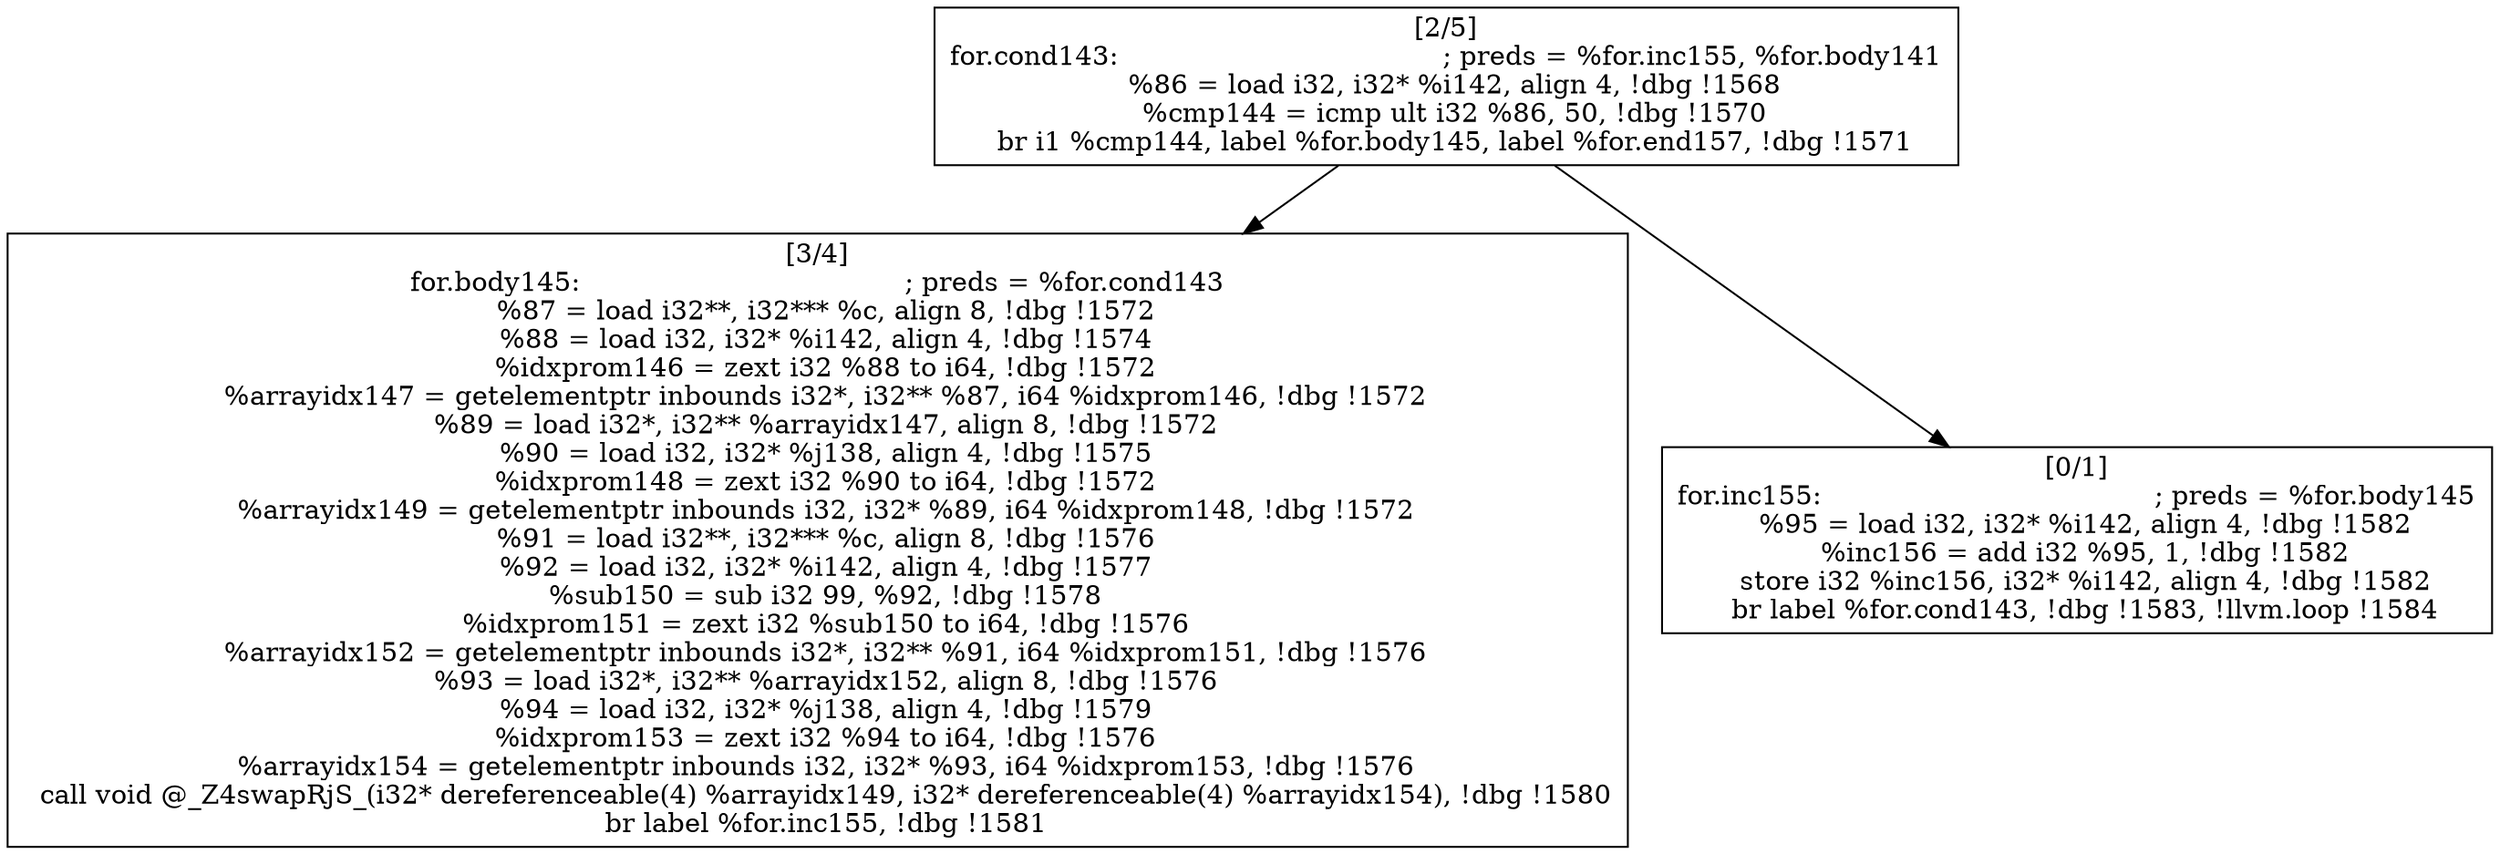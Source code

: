 
digraph G {


node1038 [label="[2/5]
for.cond143:                                      ; preds = %for.inc155, %for.body141
  %86 = load i32, i32* %i142, align 4, !dbg !1568
  %cmp144 = icmp ult i32 %86, 50, !dbg !1570
  br i1 %cmp144, label %for.body145, label %for.end157, !dbg !1571
",shape=rectangle ]
node1036 [label="[3/4]
for.body145:                                      ; preds = %for.cond143
  %87 = load i32**, i32*** %c, align 8, !dbg !1572
  %88 = load i32, i32* %i142, align 4, !dbg !1574
  %idxprom146 = zext i32 %88 to i64, !dbg !1572
  %arrayidx147 = getelementptr inbounds i32*, i32** %87, i64 %idxprom146, !dbg !1572
  %89 = load i32*, i32** %arrayidx147, align 8, !dbg !1572
  %90 = load i32, i32* %j138, align 4, !dbg !1575
  %idxprom148 = zext i32 %90 to i64, !dbg !1572
  %arrayidx149 = getelementptr inbounds i32, i32* %89, i64 %idxprom148, !dbg !1572
  %91 = load i32**, i32*** %c, align 8, !dbg !1576
  %92 = load i32, i32* %i142, align 4, !dbg !1577
  %sub150 = sub i32 99, %92, !dbg !1578
  %idxprom151 = zext i32 %sub150 to i64, !dbg !1576
  %arrayidx152 = getelementptr inbounds i32*, i32** %91, i64 %idxprom151, !dbg !1576
  %93 = load i32*, i32** %arrayidx152, align 8, !dbg !1576
  %94 = load i32, i32* %j138, align 4, !dbg !1579
  %idxprom153 = zext i32 %94 to i64, !dbg !1576
  %arrayidx154 = getelementptr inbounds i32, i32* %93, i64 %idxprom153, !dbg !1576
  call void @_Z4swapRjS_(i32* dereferenceable(4) %arrayidx149, i32* dereferenceable(4) %arrayidx154), !dbg !1580
  br label %for.inc155, !dbg !1581
",shape=rectangle ]
node1037 [label="[0/1]
for.inc155:                                       ; preds = %for.body145
  %95 = load i32, i32* %i142, align 4, !dbg !1582
  %inc156 = add i32 %95, 1, !dbg !1582
  store i32 %inc156, i32* %i142, align 4, !dbg !1582
  br label %for.cond143, !dbg !1583, !llvm.loop !1584
",shape=rectangle ]

node1038->node1037 [ ]
node1038->node1036 [ ]


}
